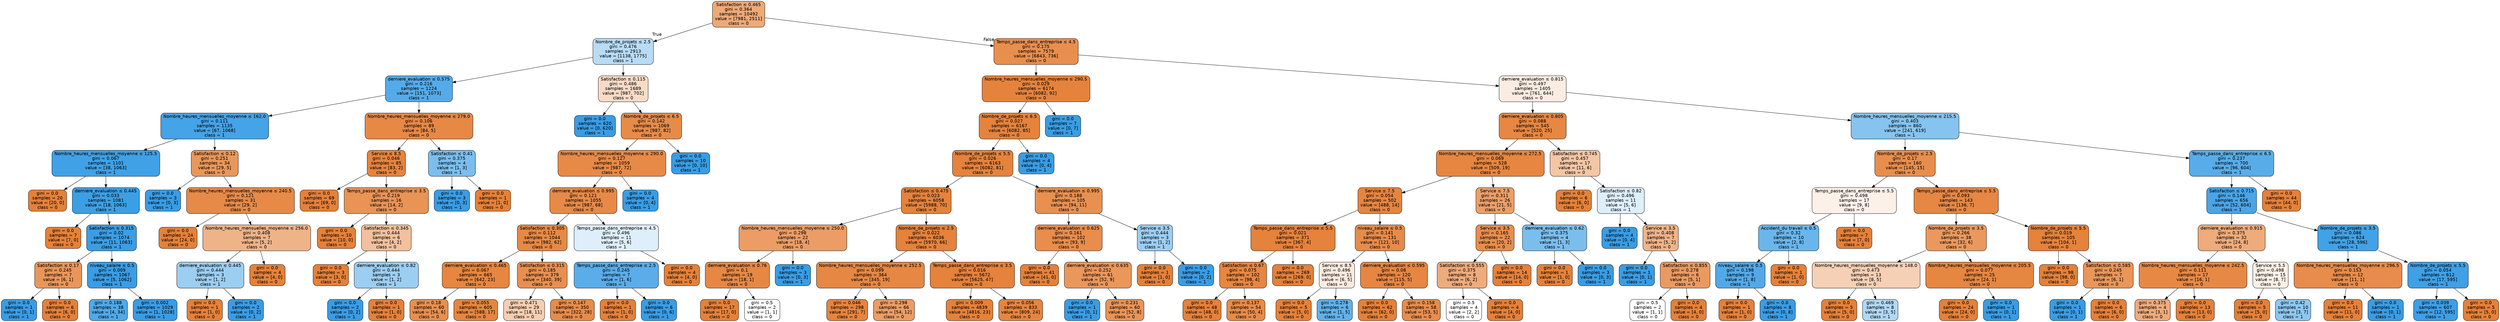 digraph Tree {
node [shape=box, style="filled, rounded", color="black", fontname=helvetica] ;
edge [fontname=helvetica] ;
0 [label=<Satisfaction &le; 0.465<br/>gini = 0.364<br/>samples = 10492<br/>value = [7981, 2511]<br/>class = 0>, fillcolor="#eda977"] ;
1 [label=<Nombre_de_projets &le; 2.5<br/>gini = 0.476<br/>samples = 2913<br/>value = [1138, 1775]<br/>class = 1>, fillcolor="#b8dcf6"] ;
0 -> 1 [labeldistance=2.5, labelangle=45, headlabel="True"] ;
2 [label=<derniere_evaluation &le; 0.575<br/>gini = 0.216<br/>samples = 1224<br/>value = [151, 1073]<br/>class = 1>, fillcolor="#55abe9"] ;
1 -> 2 ;
3 [label=<Nombre_heures_mensuelles_moyenne &le; 162.0<br/>gini = 0.111<br/>samples = 1135<br/>value = [67, 1068]<br/>class = 1>, fillcolor="#45a3e7"] ;
2 -> 3 ;
4 [label=<Nombre_heures_mensuelles_moyenne &le; 125.5<br/>gini = 0.067<br/>samples = 1101<br/>value = [38, 1063]<br/>class = 1>, fillcolor="#40a1e6"] ;
3 -> 4 ;
5 [label=<gini = 0.0<br/>samples = 20<br/>value = [20, 0]<br/>class = 0>, fillcolor="#e58139"] ;
4 -> 5 ;
6 [label=<derniere_evaluation &le; 0.445<br/>gini = 0.033<br/>samples = 1081<br/>value = [18, 1063]<br/>class = 1>, fillcolor="#3c9fe5"] ;
4 -> 6 ;
7 [label=<gini = 0.0<br/>samples = 7<br/>value = [7, 0]<br/>class = 0>, fillcolor="#e58139"] ;
6 -> 7 ;
8 [label=<Satisfaction &le; 0.315<br/>gini = 0.02<br/>samples = 1074<br/>value = [11, 1063]<br/>class = 1>, fillcolor="#3b9ee5"] ;
6 -> 8 ;
9 [label=<Satisfaction &le; 0.17<br/>gini = 0.245<br/>samples = 7<br/>value = [6, 1]<br/>class = 0>, fillcolor="#e9965a"] ;
8 -> 9 ;
10 [label=<gini = 0.0<br/>samples = 1<br/>value = [0, 1]<br/>class = 1>, fillcolor="#399de5"] ;
9 -> 10 ;
11 [label=<gini = 0.0<br/>samples = 6<br/>value = [6, 0]<br/>class = 0>, fillcolor="#e58139"] ;
9 -> 11 ;
12 [label=<niveau_salaire &le; 0.5<br/>gini = 0.009<br/>samples = 1067<br/>value = [5, 1062]<br/>class = 1>, fillcolor="#3a9de5"] ;
8 -> 12 ;
13 [label=<gini = 0.188<br/>samples = 38<br/>value = [4, 34]<br/>class = 1>, fillcolor="#50a9e8"] ;
12 -> 13 ;
14 [label=<gini = 0.002<br/>samples = 1029<br/>value = [1, 1028]<br/>class = 1>, fillcolor="#399de5"] ;
12 -> 14 ;
15 [label=<Satisfaction &le; 0.12<br/>gini = 0.251<br/>samples = 34<br/>value = [29, 5]<br/>class = 0>, fillcolor="#e9975b"] ;
3 -> 15 ;
16 [label=<gini = 0.0<br/>samples = 3<br/>value = [0, 3]<br/>class = 1>, fillcolor="#399de5"] ;
15 -> 16 ;
17 [label=<Nombre_heures_mensuelles_moyenne &le; 240.5<br/>gini = 0.121<br/>samples = 31<br/>value = [29, 2]<br/>class = 0>, fillcolor="#e78a47"] ;
15 -> 17 ;
18 [label=<gini = 0.0<br/>samples = 24<br/>value = [24, 0]<br/>class = 0>, fillcolor="#e58139"] ;
17 -> 18 ;
19 [label=<Nombre_heures_mensuelles_moyenne &le; 256.0<br/>gini = 0.408<br/>samples = 7<br/>value = [5, 2]<br/>class = 0>, fillcolor="#efb388"] ;
17 -> 19 ;
20 [label=<derniere_evaluation &le; 0.445<br/>gini = 0.444<br/>samples = 3<br/>value = [1, 2]<br/>class = 1>, fillcolor="#9ccef2"] ;
19 -> 20 ;
21 [label=<gini = 0.0<br/>samples = 1<br/>value = [1, 0]<br/>class = 0>, fillcolor="#e58139"] ;
20 -> 21 ;
22 [label=<gini = 0.0<br/>samples = 2<br/>value = [0, 2]<br/>class = 1>, fillcolor="#399de5"] ;
20 -> 22 ;
23 [label=<gini = 0.0<br/>samples = 4<br/>value = [4, 0]<br/>class = 0>, fillcolor="#e58139"] ;
19 -> 23 ;
24 [label=<Nombre_heures_mensuelles_moyenne &le; 279.0<br/>gini = 0.106<br/>samples = 89<br/>value = [84, 5]<br/>class = 0>, fillcolor="#e78845"] ;
2 -> 24 ;
25 [label=<Service &le; 8.5<br/>gini = 0.046<br/>samples = 85<br/>value = [83, 2]<br/>class = 0>, fillcolor="#e6843e"] ;
24 -> 25 ;
26 [label=<gini = 0.0<br/>samples = 69<br/>value = [69, 0]<br/>class = 0>, fillcolor="#e58139"] ;
25 -> 26 ;
27 [label=<Temps_passe_dans_entreprise &le; 3.5<br/>gini = 0.219<br/>samples = 16<br/>value = [14, 2]<br/>class = 0>, fillcolor="#e99355"] ;
25 -> 27 ;
28 [label=<gini = 0.0<br/>samples = 10<br/>value = [10, 0]<br/>class = 0>, fillcolor="#e58139"] ;
27 -> 28 ;
29 [label=<Satisfaction &le; 0.345<br/>gini = 0.444<br/>samples = 6<br/>value = [4, 2]<br/>class = 0>, fillcolor="#f2c09c"] ;
27 -> 29 ;
30 [label=<gini = 0.0<br/>samples = 3<br/>value = [3, 0]<br/>class = 0>, fillcolor="#e58139"] ;
29 -> 30 ;
31 [label=<derniere_evaluation &le; 0.82<br/>gini = 0.444<br/>samples = 3<br/>value = [1, 2]<br/>class = 1>, fillcolor="#9ccef2"] ;
29 -> 31 ;
32 [label=<gini = 0.0<br/>samples = 2<br/>value = [0, 2]<br/>class = 1>, fillcolor="#399de5"] ;
31 -> 32 ;
33 [label=<gini = 0.0<br/>samples = 1<br/>value = [1, 0]<br/>class = 0>, fillcolor="#e58139"] ;
31 -> 33 ;
34 [label=<Satisfaction &le; 0.41<br/>gini = 0.375<br/>samples = 4<br/>value = [1, 3]<br/>class = 1>, fillcolor="#7bbeee"] ;
24 -> 34 ;
35 [label=<gini = 0.0<br/>samples = 3<br/>value = [0, 3]<br/>class = 1>, fillcolor="#399de5"] ;
34 -> 35 ;
36 [label=<gini = 0.0<br/>samples = 1<br/>value = [1, 0]<br/>class = 0>, fillcolor="#e58139"] ;
34 -> 36 ;
37 [label=<Satisfaction &le; 0.115<br/>gini = 0.486<br/>samples = 1689<br/>value = [987, 702]<br/>class = 0>, fillcolor="#f7dbc6"] ;
1 -> 37 ;
38 [label=<gini = 0.0<br/>samples = 620<br/>value = [0, 620]<br/>class = 1>, fillcolor="#399de5"] ;
37 -> 38 ;
39 [label=<Nombre_de_projets &le; 6.5<br/>gini = 0.142<br/>samples = 1069<br/>value = [987, 82]<br/>class = 0>, fillcolor="#e78b49"] ;
37 -> 39 ;
40 [label=<Nombre_heures_mensuelles_moyenne &le; 290.0<br/>gini = 0.127<br/>samples = 1059<br/>value = [987, 72]<br/>class = 0>, fillcolor="#e78a47"] ;
39 -> 40 ;
41 [label=<derniere_evaluation &le; 0.995<br/>gini = 0.121<br/>samples = 1055<br/>value = [987, 68]<br/>class = 0>, fillcolor="#e78a47"] ;
40 -> 41 ;
42 [label=<Satisfaction &le; 0.305<br/>gini = 0.112<br/>samples = 1044<br/>value = [982, 62]<br/>class = 0>, fillcolor="#e78946"] ;
41 -> 42 ;
43 [label=<derniere_evaluation &le; 0.465<br/>gini = 0.067<br/>samples = 665<br/>value = [642, 23]<br/>class = 0>, fillcolor="#e68640"] ;
42 -> 43 ;
44 [label=<gini = 0.18<br/>samples = 60<br/>value = [54, 6]<br/>class = 0>, fillcolor="#e88f4f"] ;
43 -> 44 ;
45 [label=<gini = 0.055<br/>samples = 605<br/>value = [588, 17]<br/>class = 0>, fillcolor="#e6853f"] ;
43 -> 45 ;
46 [label=<Satisfaction &le; 0.315<br/>gini = 0.185<br/>samples = 379<br/>value = [340, 39]<br/>class = 0>, fillcolor="#e88f50"] ;
42 -> 46 ;
47 [label=<gini = 0.471<br/>samples = 29<br/>value = [18, 11]<br/>class = 0>, fillcolor="#f5ceb2"] ;
46 -> 47 ;
48 [label=<gini = 0.147<br/>samples = 350<br/>value = [322, 28]<br/>class = 0>, fillcolor="#e78c4a"] ;
46 -> 48 ;
49 [label=<Temps_passe_dans_entreprise &le; 4.5<br/>gini = 0.496<br/>samples = 11<br/>value = [5, 6]<br/>class = 1>, fillcolor="#deeffb"] ;
41 -> 49 ;
50 [label=<Temps_passe_dans_entreprise &le; 2.5<br/>gini = 0.245<br/>samples = 7<br/>value = [1, 6]<br/>class = 1>, fillcolor="#5aade9"] ;
49 -> 50 ;
51 [label=<gini = 0.0<br/>samples = 1<br/>value = [1, 0]<br/>class = 0>, fillcolor="#e58139"] ;
50 -> 51 ;
52 [label=<gini = 0.0<br/>samples = 6<br/>value = [0, 6]<br/>class = 1>, fillcolor="#399de5"] ;
50 -> 52 ;
53 [label=<gini = 0.0<br/>samples = 4<br/>value = [4, 0]<br/>class = 0>, fillcolor="#e58139"] ;
49 -> 53 ;
54 [label=<gini = 0.0<br/>samples = 4<br/>value = [0, 4]<br/>class = 1>, fillcolor="#399de5"] ;
40 -> 54 ;
55 [label=<gini = 0.0<br/>samples = 10<br/>value = [0, 10]<br/>class = 1>, fillcolor="#399de5"] ;
39 -> 55 ;
56 [label=<Temps_passe_dans_entreprise &le; 4.5<br/>gini = 0.175<br/>samples = 7579<br/>value = [6843, 736]<br/>class = 0>, fillcolor="#e88f4e"] ;
0 -> 56 [labeldistance=2.5, labelangle=-45, headlabel="False"] ;
57 [label=<Nombre_heures_mensuelles_moyenne &le; 290.5<br/>gini = 0.029<br/>samples = 6174<br/>value = [6082, 92]<br/>class = 0>, fillcolor="#e5833c"] ;
56 -> 57 ;
58 [label=<Nombre_de_projets &le; 6.5<br/>gini = 0.027<br/>samples = 6167<br/>value = [6082, 85]<br/>class = 0>, fillcolor="#e5833c"] ;
57 -> 58 ;
59 [label=<Nombre_de_projets &le; 5.5<br/>gini = 0.026<br/>samples = 6163<br/>value = [6082, 81]<br/>class = 0>, fillcolor="#e5833c"] ;
58 -> 59 ;
60 [label=<Satisfaction &le; 0.475<br/>gini = 0.023<br/>samples = 6058<br/>value = [5988, 70]<br/>class = 0>, fillcolor="#e5823b"] ;
59 -> 60 ;
61 [label=<Nombre_heures_mensuelles_moyenne &le; 250.0<br/>gini = 0.298<br/>samples = 22<br/>value = [18, 4]<br/>class = 0>, fillcolor="#eb9d65"] ;
60 -> 61 ;
62 [label=<derniere_evaluation &le; 0.76<br/>gini = 0.1<br/>samples = 19<br/>value = [18, 1]<br/>class = 0>, fillcolor="#e68844"] ;
61 -> 62 ;
63 [label=<gini = 0.0<br/>samples = 17<br/>value = [17, 0]<br/>class = 0>, fillcolor="#e58139"] ;
62 -> 63 ;
64 [label=<gini = 0.5<br/>samples = 2<br/>value = [1, 1]<br/>class = 0>, fillcolor="#ffffff"] ;
62 -> 64 ;
65 [label=<gini = 0.0<br/>samples = 3<br/>value = [0, 3]<br/>class = 1>, fillcolor="#399de5"] ;
61 -> 65 ;
66 [label=<Nombre_de_projets &le; 2.5<br/>gini = 0.022<br/>samples = 6036<br/>value = [5970, 66]<br/>class = 0>, fillcolor="#e5823b"] ;
60 -> 66 ;
67 [label=<Nombre_heures_mensuelles_moyenne &le; 252.5<br/>gini = 0.099<br/>samples = 364<br/>value = [345, 19]<br/>class = 0>, fillcolor="#e68844"] ;
66 -> 67 ;
68 [label=<gini = 0.046<br/>samples = 298<br/>value = [291, 7]<br/>class = 0>, fillcolor="#e6843e"] ;
67 -> 68 ;
69 [label=<gini = 0.298<br/>samples = 66<br/>value = [54, 12]<br/>class = 0>, fillcolor="#eb9d65"] ;
67 -> 69 ;
70 [label=<Temps_passe_dans_entreprise &le; 3.5<br/>gini = 0.016<br/>samples = 5672<br/>value = [5625, 47]<br/>class = 0>, fillcolor="#e5823b"] ;
66 -> 70 ;
71 [label=<gini = 0.009<br/>samples = 4839<br/>value = [4816, 23]<br/>class = 0>, fillcolor="#e5823a"] ;
70 -> 71 ;
72 [label=<gini = 0.056<br/>samples = 833<br/>value = [809, 24]<br/>class = 0>, fillcolor="#e6853f"] ;
70 -> 72 ;
73 [label=<derniere_evaluation &le; 0.995<br/>gini = 0.188<br/>samples = 105<br/>value = [94, 11]<br/>class = 0>, fillcolor="#e89050"] ;
59 -> 73 ;
74 [label=<derniere_evaluation &le; 0.625<br/>gini = 0.161<br/>samples = 102<br/>value = [93, 9]<br/>class = 0>, fillcolor="#e88d4c"] ;
73 -> 74 ;
75 [label=<gini = 0.0<br/>samples = 41<br/>value = [41, 0]<br/>class = 0>, fillcolor="#e58139"] ;
74 -> 75 ;
76 [label=<derniere_evaluation &le; 0.635<br/>gini = 0.252<br/>samples = 61<br/>value = [52, 9]<br/>class = 0>, fillcolor="#ea975b"] ;
74 -> 76 ;
77 [label=<gini = 0.0<br/>samples = 1<br/>value = [0, 1]<br/>class = 1>, fillcolor="#399de5"] ;
76 -> 77 ;
78 [label=<gini = 0.231<br/>samples = 60<br/>value = [52, 8]<br/>class = 0>, fillcolor="#e99457"] ;
76 -> 78 ;
79 [label=<Service &le; 3.5<br/>gini = 0.444<br/>samples = 3<br/>value = [1, 2]<br/>class = 1>, fillcolor="#9ccef2"] ;
73 -> 79 ;
80 [label=<gini = 0.0<br/>samples = 1<br/>value = [1, 0]<br/>class = 0>, fillcolor="#e58139"] ;
79 -> 80 ;
81 [label=<gini = 0.0<br/>samples = 2<br/>value = [0, 2]<br/>class = 1>, fillcolor="#399de5"] ;
79 -> 81 ;
82 [label=<gini = 0.0<br/>samples = 4<br/>value = [0, 4]<br/>class = 1>, fillcolor="#399de5"] ;
58 -> 82 ;
83 [label=<gini = 0.0<br/>samples = 7<br/>value = [0, 7]<br/>class = 1>, fillcolor="#399de5"] ;
57 -> 83 ;
84 [label=<derniere_evaluation &le; 0.815<br/>gini = 0.497<br/>samples = 1405<br/>value = [761, 644]<br/>class = 0>, fillcolor="#fbece1"] ;
56 -> 84 ;
85 [label=<derniere_evaluation &le; 0.805<br/>gini = 0.088<br/>samples = 545<br/>value = [520, 25]<br/>class = 0>, fillcolor="#e68743"] ;
84 -> 85 ;
86 [label=<Nombre_heures_mensuelles_moyenne &le; 272.5<br/>gini = 0.069<br/>samples = 528<br/>value = [509, 19]<br/>class = 0>, fillcolor="#e68640"] ;
85 -> 86 ;
87 [label=<Service &le; 7.5<br/>gini = 0.054<br/>samples = 502<br/>value = [488, 14]<br/>class = 0>, fillcolor="#e6853f"] ;
86 -> 87 ;
88 [label=<Temps_passe_dans_entreprise &le; 5.5<br/>gini = 0.021<br/>samples = 371<br/>value = [367, 4]<br/>class = 0>, fillcolor="#e5823b"] ;
87 -> 88 ;
89 [label=<Satisfaction &le; 0.67<br/>gini = 0.075<br/>samples = 102<br/>value = [98, 4]<br/>class = 0>, fillcolor="#e68641"] ;
88 -> 89 ;
90 [label=<gini = 0.0<br/>samples = 48<br/>value = [48, 0]<br/>class = 0>, fillcolor="#e58139"] ;
89 -> 90 ;
91 [label=<gini = 0.137<br/>samples = 54<br/>value = [50, 4]<br/>class = 0>, fillcolor="#e78b49"] ;
89 -> 91 ;
92 [label=<gini = 0.0<br/>samples = 269<br/>value = [269, 0]<br/>class = 0>, fillcolor="#e58139"] ;
88 -> 92 ;
93 [label=<niveau_salaire &le; 0.5<br/>gini = 0.141<br/>samples = 131<br/>value = [121, 10]<br/>class = 0>, fillcolor="#e78b49"] ;
87 -> 93 ;
94 [label=<Service &le; 8.5<br/>gini = 0.496<br/>samples = 11<br/>value = [6, 5]<br/>class = 0>, fillcolor="#fbeade"] ;
93 -> 94 ;
95 [label=<gini = 0.0<br/>samples = 5<br/>value = [5, 0]<br/>class = 0>, fillcolor="#e58139"] ;
94 -> 95 ;
96 [label=<gini = 0.278<br/>samples = 6<br/>value = [1, 5]<br/>class = 1>, fillcolor="#61b1ea"] ;
94 -> 96 ;
97 [label=<derniere_evaluation &le; 0.595<br/>gini = 0.08<br/>samples = 120<br/>value = [115, 5]<br/>class = 0>, fillcolor="#e68642"] ;
93 -> 97 ;
98 [label=<gini = 0.0<br/>samples = 62<br/>value = [62, 0]<br/>class = 0>, fillcolor="#e58139"] ;
97 -> 98 ;
99 [label=<gini = 0.158<br/>samples = 58<br/>value = [53, 5]<br/>class = 0>, fillcolor="#e78d4c"] ;
97 -> 99 ;
100 [label=<Service &le; 7.5<br/>gini = 0.311<br/>samples = 26<br/>value = [21, 5]<br/>class = 0>, fillcolor="#eb9f68"] ;
86 -> 100 ;
101 [label=<Service &le; 3.5<br/>gini = 0.165<br/>samples = 22<br/>value = [20, 2]<br/>class = 0>, fillcolor="#e88e4d"] ;
100 -> 101 ;
102 [label=<Satisfaction &le; 0.555<br/>gini = 0.375<br/>samples = 8<br/>value = [6, 2]<br/>class = 0>, fillcolor="#eeab7b"] ;
101 -> 102 ;
103 [label=<gini = 0.5<br/>samples = 4<br/>value = [2, 2]<br/>class = 0>, fillcolor="#ffffff"] ;
102 -> 103 ;
104 [label=<gini = 0.0<br/>samples = 4<br/>value = [4, 0]<br/>class = 0>, fillcolor="#e58139"] ;
102 -> 104 ;
105 [label=<gini = 0.0<br/>samples = 14<br/>value = [14, 0]<br/>class = 0>, fillcolor="#e58139"] ;
101 -> 105 ;
106 [label=<derniere_evaluation &le; 0.62<br/>gini = 0.375<br/>samples = 4<br/>value = [1, 3]<br/>class = 1>, fillcolor="#7bbeee"] ;
100 -> 106 ;
107 [label=<gini = 0.0<br/>samples = 1<br/>value = [1, 0]<br/>class = 0>, fillcolor="#e58139"] ;
106 -> 107 ;
108 [label=<gini = 0.0<br/>samples = 3<br/>value = [0, 3]<br/>class = 1>, fillcolor="#399de5"] ;
106 -> 108 ;
109 [label=<Satisfaction &le; 0.745<br/>gini = 0.457<br/>samples = 17<br/>value = [11, 6]<br/>class = 0>, fillcolor="#f3c6a5"] ;
85 -> 109 ;
110 [label=<gini = 0.0<br/>samples = 6<br/>value = [6, 0]<br/>class = 0>, fillcolor="#e58139"] ;
109 -> 110 ;
111 [label=<Satisfaction &le; 0.82<br/>gini = 0.496<br/>samples = 11<br/>value = [5, 6]<br/>class = 1>, fillcolor="#deeffb"] ;
109 -> 111 ;
112 [label=<gini = 0.0<br/>samples = 4<br/>value = [0, 4]<br/>class = 1>, fillcolor="#399de5"] ;
111 -> 112 ;
113 [label=<Service &le; 3.5<br/>gini = 0.408<br/>samples = 7<br/>value = [5, 2]<br/>class = 0>, fillcolor="#efb388"] ;
111 -> 113 ;
114 [label=<gini = 0.0<br/>samples = 1<br/>value = [0, 1]<br/>class = 1>, fillcolor="#399de5"] ;
113 -> 114 ;
115 [label=<Satisfaction &le; 0.855<br/>gini = 0.278<br/>samples = 6<br/>value = [5, 1]<br/>class = 0>, fillcolor="#ea9a61"] ;
113 -> 115 ;
116 [label=<gini = 0.5<br/>samples = 2<br/>value = [1, 1]<br/>class = 0>, fillcolor="#ffffff"] ;
115 -> 116 ;
117 [label=<gini = 0.0<br/>samples = 4<br/>value = [4, 0]<br/>class = 0>, fillcolor="#e58139"] ;
115 -> 117 ;
118 [label=<Nombre_heures_mensuelles_moyenne &le; 215.5<br/>gini = 0.403<br/>samples = 860<br/>value = [241, 619]<br/>class = 1>, fillcolor="#86c3ef"] ;
84 -> 118 ;
119 [label=<Nombre_de_projets &le; 2.5<br/>gini = 0.17<br/>samples = 160<br/>value = [145, 15]<br/>class = 0>, fillcolor="#e88e4d"] ;
118 -> 119 ;
120 [label=<Temps_passe_dans_entreprise &le; 5.5<br/>gini = 0.498<br/>samples = 17<br/>value = [9, 8]<br/>class = 0>, fillcolor="#fcf1e9"] ;
119 -> 120 ;
121 [label=<Accident_du travail &le; 0.5<br/>gini = 0.32<br/>samples = 10<br/>value = [2, 8]<br/>class = 1>, fillcolor="#6ab6ec"] ;
120 -> 121 ;
122 [label=<niveau_salaire &le; 0.5<br/>gini = 0.198<br/>samples = 9<br/>value = [1, 8]<br/>class = 1>, fillcolor="#52a9e8"] ;
121 -> 122 ;
123 [label=<gini = 0.0<br/>samples = 1<br/>value = [1, 0]<br/>class = 0>, fillcolor="#e58139"] ;
122 -> 123 ;
124 [label=<gini = 0.0<br/>samples = 8<br/>value = [0, 8]<br/>class = 1>, fillcolor="#399de5"] ;
122 -> 124 ;
125 [label=<gini = 0.0<br/>samples = 1<br/>value = [1, 0]<br/>class = 0>, fillcolor="#e58139"] ;
121 -> 125 ;
126 [label=<gini = 0.0<br/>samples = 7<br/>value = [7, 0]<br/>class = 0>, fillcolor="#e58139"] ;
120 -> 126 ;
127 [label=<Temps_passe_dans_entreprise &le; 5.5<br/>gini = 0.093<br/>samples = 143<br/>value = [136, 7]<br/>class = 0>, fillcolor="#e68743"] ;
119 -> 127 ;
128 [label=<Nombre_de_projets &le; 3.5<br/>gini = 0.266<br/>samples = 38<br/>value = [32, 6]<br/>class = 0>, fillcolor="#ea995e"] ;
127 -> 128 ;
129 [label=<Nombre_heures_mensuelles_moyenne &le; 148.0<br/>gini = 0.473<br/>samples = 13<br/>value = [8, 5]<br/>class = 0>, fillcolor="#f5d0b5"] ;
128 -> 129 ;
130 [label=<gini = 0.0<br/>samples = 5<br/>value = [5, 0]<br/>class = 0>, fillcolor="#e58139"] ;
129 -> 130 ;
131 [label=<gini = 0.469<br/>samples = 8<br/>value = [3, 5]<br/>class = 1>, fillcolor="#b0d8f5"] ;
129 -> 131 ;
132 [label=<Nombre_heures_mensuelles_moyenne &le; 205.5<br/>gini = 0.077<br/>samples = 25<br/>value = [24, 1]<br/>class = 0>, fillcolor="#e68641"] ;
128 -> 132 ;
133 [label=<gini = 0.0<br/>samples = 24<br/>value = [24, 0]<br/>class = 0>, fillcolor="#e58139"] ;
132 -> 133 ;
134 [label=<gini = 0.0<br/>samples = 1<br/>value = [0, 1]<br/>class = 1>, fillcolor="#399de5"] ;
132 -> 134 ;
135 [label=<Nombre_de_projets &le; 5.5<br/>gini = 0.019<br/>samples = 105<br/>value = [104, 1]<br/>class = 0>, fillcolor="#e5823b"] ;
127 -> 135 ;
136 [label=<gini = 0.0<br/>samples = 98<br/>value = [98, 0]<br/>class = 0>, fillcolor="#e58139"] ;
135 -> 136 ;
137 [label=<Satisfaction &le; 0.585<br/>gini = 0.245<br/>samples = 7<br/>value = [6, 1]<br/>class = 0>, fillcolor="#e9965a"] ;
135 -> 137 ;
138 [label=<gini = 0.0<br/>samples = 1<br/>value = [0, 1]<br/>class = 1>, fillcolor="#399de5"] ;
137 -> 138 ;
139 [label=<gini = 0.0<br/>samples = 6<br/>value = [6, 0]<br/>class = 0>, fillcolor="#e58139"] ;
137 -> 139 ;
140 [label=<Temps_passe_dans_entreprise &le; 6.5<br/>gini = 0.237<br/>samples = 700<br/>value = [96, 604]<br/>class = 1>, fillcolor="#58ade9"] ;
118 -> 140 ;
141 [label=<Satisfaction &le; 0.715<br/>gini = 0.146<br/>samples = 656<br/>value = [52, 604]<br/>class = 1>, fillcolor="#4aa5e7"] ;
140 -> 141 ;
142 [label=<derniere_evaluation &le; 0.915<br/>gini = 0.375<br/>samples = 32<br/>value = [24, 8]<br/>class = 0>, fillcolor="#eeab7b"] ;
141 -> 142 ;
143 [label=<Nombre_heures_mensuelles_moyenne &le; 242.5<br/>gini = 0.111<br/>samples = 17<br/>value = [16, 1]<br/>class = 0>, fillcolor="#e78945"] ;
142 -> 143 ;
144 [label=<gini = 0.375<br/>samples = 4<br/>value = [3, 1]<br/>class = 0>, fillcolor="#eeab7b"] ;
143 -> 144 ;
145 [label=<gini = 0.0<br/>samples = 13<br/>value = [13, 0]<br/>class = 0>, fillcolor="#e58139"] ;
143 -> 145 ;
146 [label=<Service &le; 5.5<br/>gini = 0.498<br/>samples = 15<br/>value = [8, 7]<br/>class = 0>, fillcolor="#fcefe6"] ;
142 -> 146 ;
147 [label=<gini = 0.0<br/>samples = 5<br/>value = [5, 0]<br/>class = 0>, fillcolor="#e58139"] ;
146 -> 147 ;
148 [label=<gini = 0.42<br/>samples = 10<br/>value = [3, 7]<br/>class = 1>, fillcolor="#8ec7f0"] ;
146 -> 148 ;
149 [label=<Nombre_de_projets &le; 3.5<br/>gini = 0.086<br/>samples = 624<br/>value = [28, 596]<br/>class = 1>, fillcolor="#42a2e6"] ;
141 -> 149 ;
150 [label=<Nombre_heures_mensuelles_moyenne &le; 296.5<br/>gini = 0.153<br/>samples = 12<br/>value = [11, 1]<br/>class = 0>, fillcolor="#e78c4b"] ;
149 -> 150 ;
151 [label=<gini = 0.0<br/>samples = 11<br/>value = [11, 0]<br/>class = 0>, fillcolor="#e58139"] ;
150 -> 151 ;
152 [label=<gini = 0.0<br/>samples = 1<br/>value = [0, 1]<br/>class = 1>, fillcolor="#399de5"] ;
150 -> 152 ;
153 [label=<Nombre_de_projets &le; 5.5<br/>gini = 0.054<br/>samples = 612<br/>value = [17, 595]<br/>class = 1>, fillcolor="#3fa0e6"] ;
149 -> 153 ;
154 [label=<gini = 0.039<br/>samples = 607<br/>value = [12, 595]<br/>class = 1>, fillcolor="#3d9fe6"] ;
153 -> 154 ;
155 [label=<gini = 0.0<br/>samples = 5<br/>value = [5, 0]<br/>class = 0>, fillcolor="#e58139"] ;
153 -> 155 ;
156 [label=<gini = 0.0<br/>samples = 44<br/>value = [44, 0]<br/>class = 0>, fillcolor="#e58139"] ;
140 -> 156 ;
}
